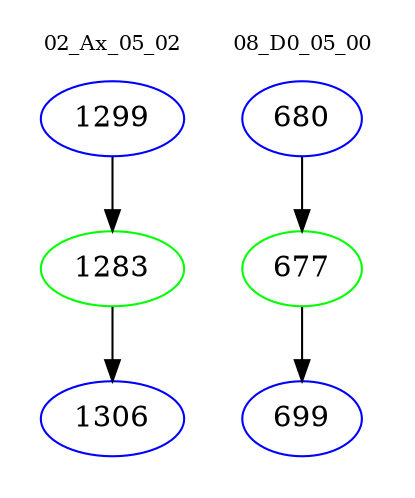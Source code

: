 digraph{
subgraph cluster_0 {
color = white
label = "02_Ax_05_02";
fontsize=10;
T0_1299 [label="1299", color="blue"]
T0_1299 -> T0_1283 [color="black"]
T0_1283 [label="1283", color="green"]
T0_1283 -> T0_1306 [color="black"]
T0_1306 [label="1306", color="blue"]
}
subgraph cluster_1 {
color = white
label = "08_D0_05_00";
fontsize=10;
T1_680 [label="680", color="blue"]
T1_680 -> T1_677 [color="black"]
T1_677 [label="677", color="green"]
T1_677 -> T1_699 [color="black"]
T1_699 [label="699", color="blue"]
}
}
